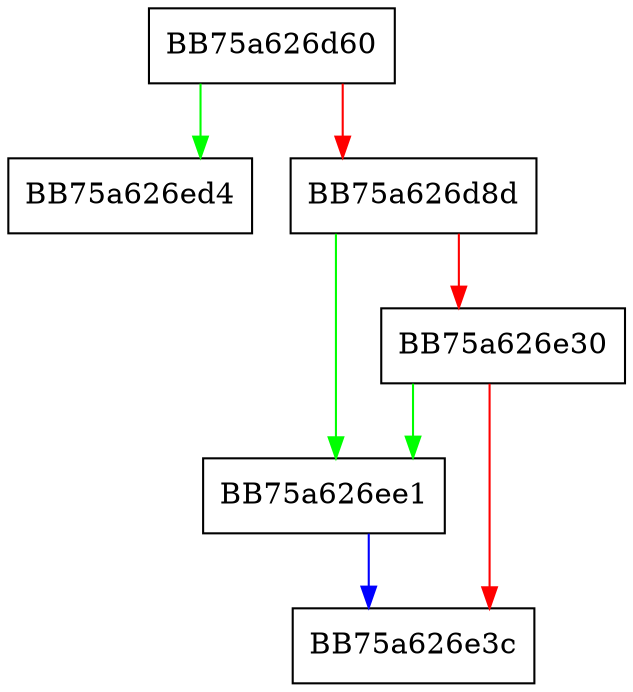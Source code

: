 digraph mp_lua_api_GetBruteMatchData {
  node [shape="box"];
  graph [splines=ortho];
  BB75a626d60 -> BB75a626ed4 [color="green"];
  BB75a626d60 -> BB75a626d8d [color="red"];
  BB75a626d8d -> BB75a626ee1 [color="green"];
  BB75a626d8d -> BB75a626e30 [color="red"];
  BB75a626e30 -> BB75a626ee1 [color="green"];
  BB75a626e30 -> BB75a626e3c [color="red"];
  BB75a626ee1 -> BB75a626e3c [color="blue"];
}
